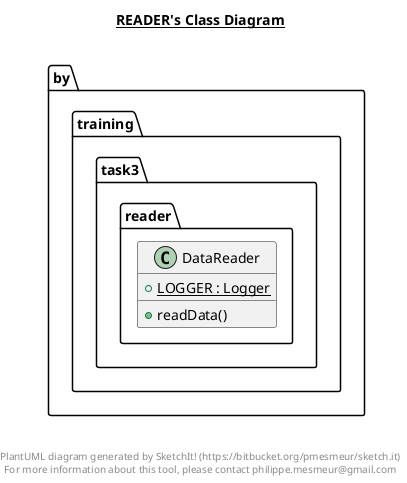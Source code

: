 @startuml

title __READER's Class Diagram__\n

  package by.training.task3.reader {
    class DataReader {
        {static} + LOGGER : Logger
        + readData()
    }
  }
  



right footer


PlantUML diagram generated by SketchIt! (https://bitbucket.org/pmesmeur/sketch.it)
For more information about this tool, please contact philippe.mesmeur@gmail.com
endfooter

@enduml
